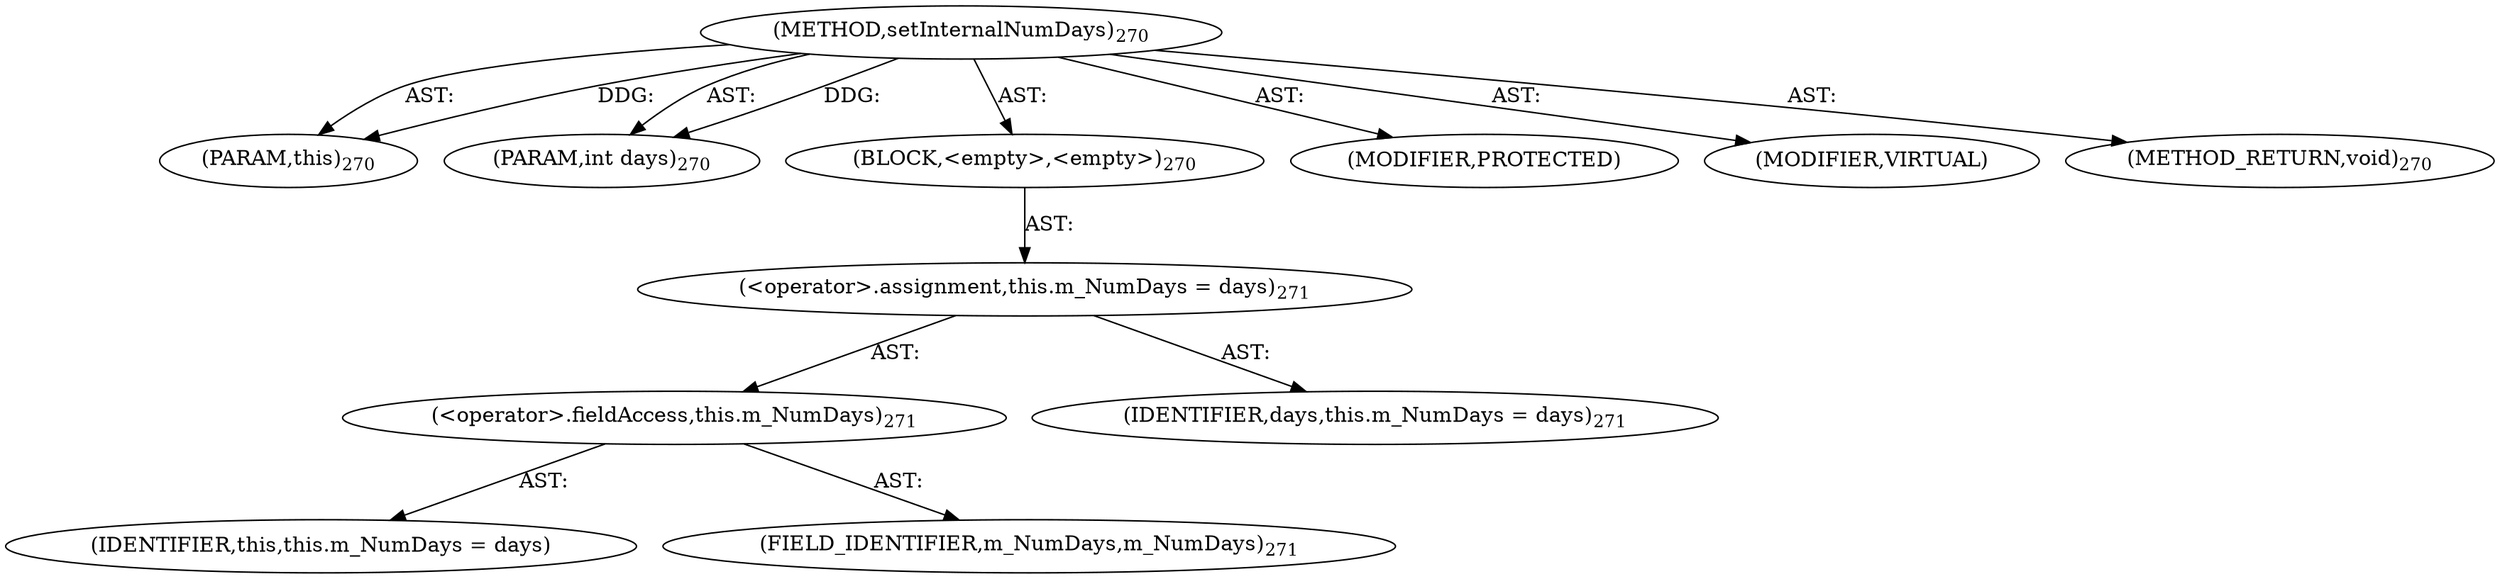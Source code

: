 digraph "setInternalNumDays" {  
"111669149712" [label = <(METHOD,setInternalNumDays)<SUB>270</SUB>> ]
"115964117030" [label = <(PARAM,this)<SUB>270</SUB>> ]
"115964117031" [label = <(PARAM,int days)<SUB>270</SUB>> ]
"25769803798" [label = <(BLOCK,&lt;empty&gt;,&lt;empty&gt;)<SUB>270</SUB>> ]
"30064771127" [label = <(&lt;operator&gt;.assignment,this.m_NumDays = days)<SUB>271</SUB>> ]
"30064771128" [label = <(&lt;operator&gt;.fieldAccess,this.m_NumDays)<SUB>271</SUB>> ]
"68719476812" [label = <(IDENTIFIER,this,this.m_NumDays = days)> ]
"55834574863" [label = <(FIELD_IDENTIFIER,m_NumDays,m_NumDays)<SUB>271</SUB>> ]
"68719476813" [label = <(IDENTIFIER,days,this.m_NumDays = days)<SUB>271</SUB>> ]
"133143986234" [label = <(MODIFIER,PROTECTED)> ]
"133143986235" [label = <(MODIFIER,VIRTUAL)> ]
"128849018896" [label = <(METHOD_RETURN,void)<SUB>270</SUB>> ]
  "111669149712" -> "115964117030"  [ label = "AST: "] 
  "111669149712" -> "115964117031"  [ label = "AST: "] 
  "111669149712" -> "25769803798"  [ label = "AST: "] 
  "111669149712" -> "133143986234"  [ label = "AST: "] 
  "111669149712" -> "133143986235"  [ label = "AST: "] 
  "111669149712" -> "128849018896"  [ label = "AST: "] 
  "25769803798" -> "30064771127"  [ label = "AST: "] 
  "30064771127" -> "30064771128"  [ label = "AST: "] 
  "30064771127" -> "68719476813"  [ label = "AST: "] 
  "30064771128" -> "68719476812"  [ label = "AST: "] 
  "30064771128" -> "55834574863"  [ label = "AST: "] 
  "111669149712" -> "115964117030"  [ label = "DDG: "] 
  "111669149712" -> "115964117031"  [ label = "DDG: "] 
}
